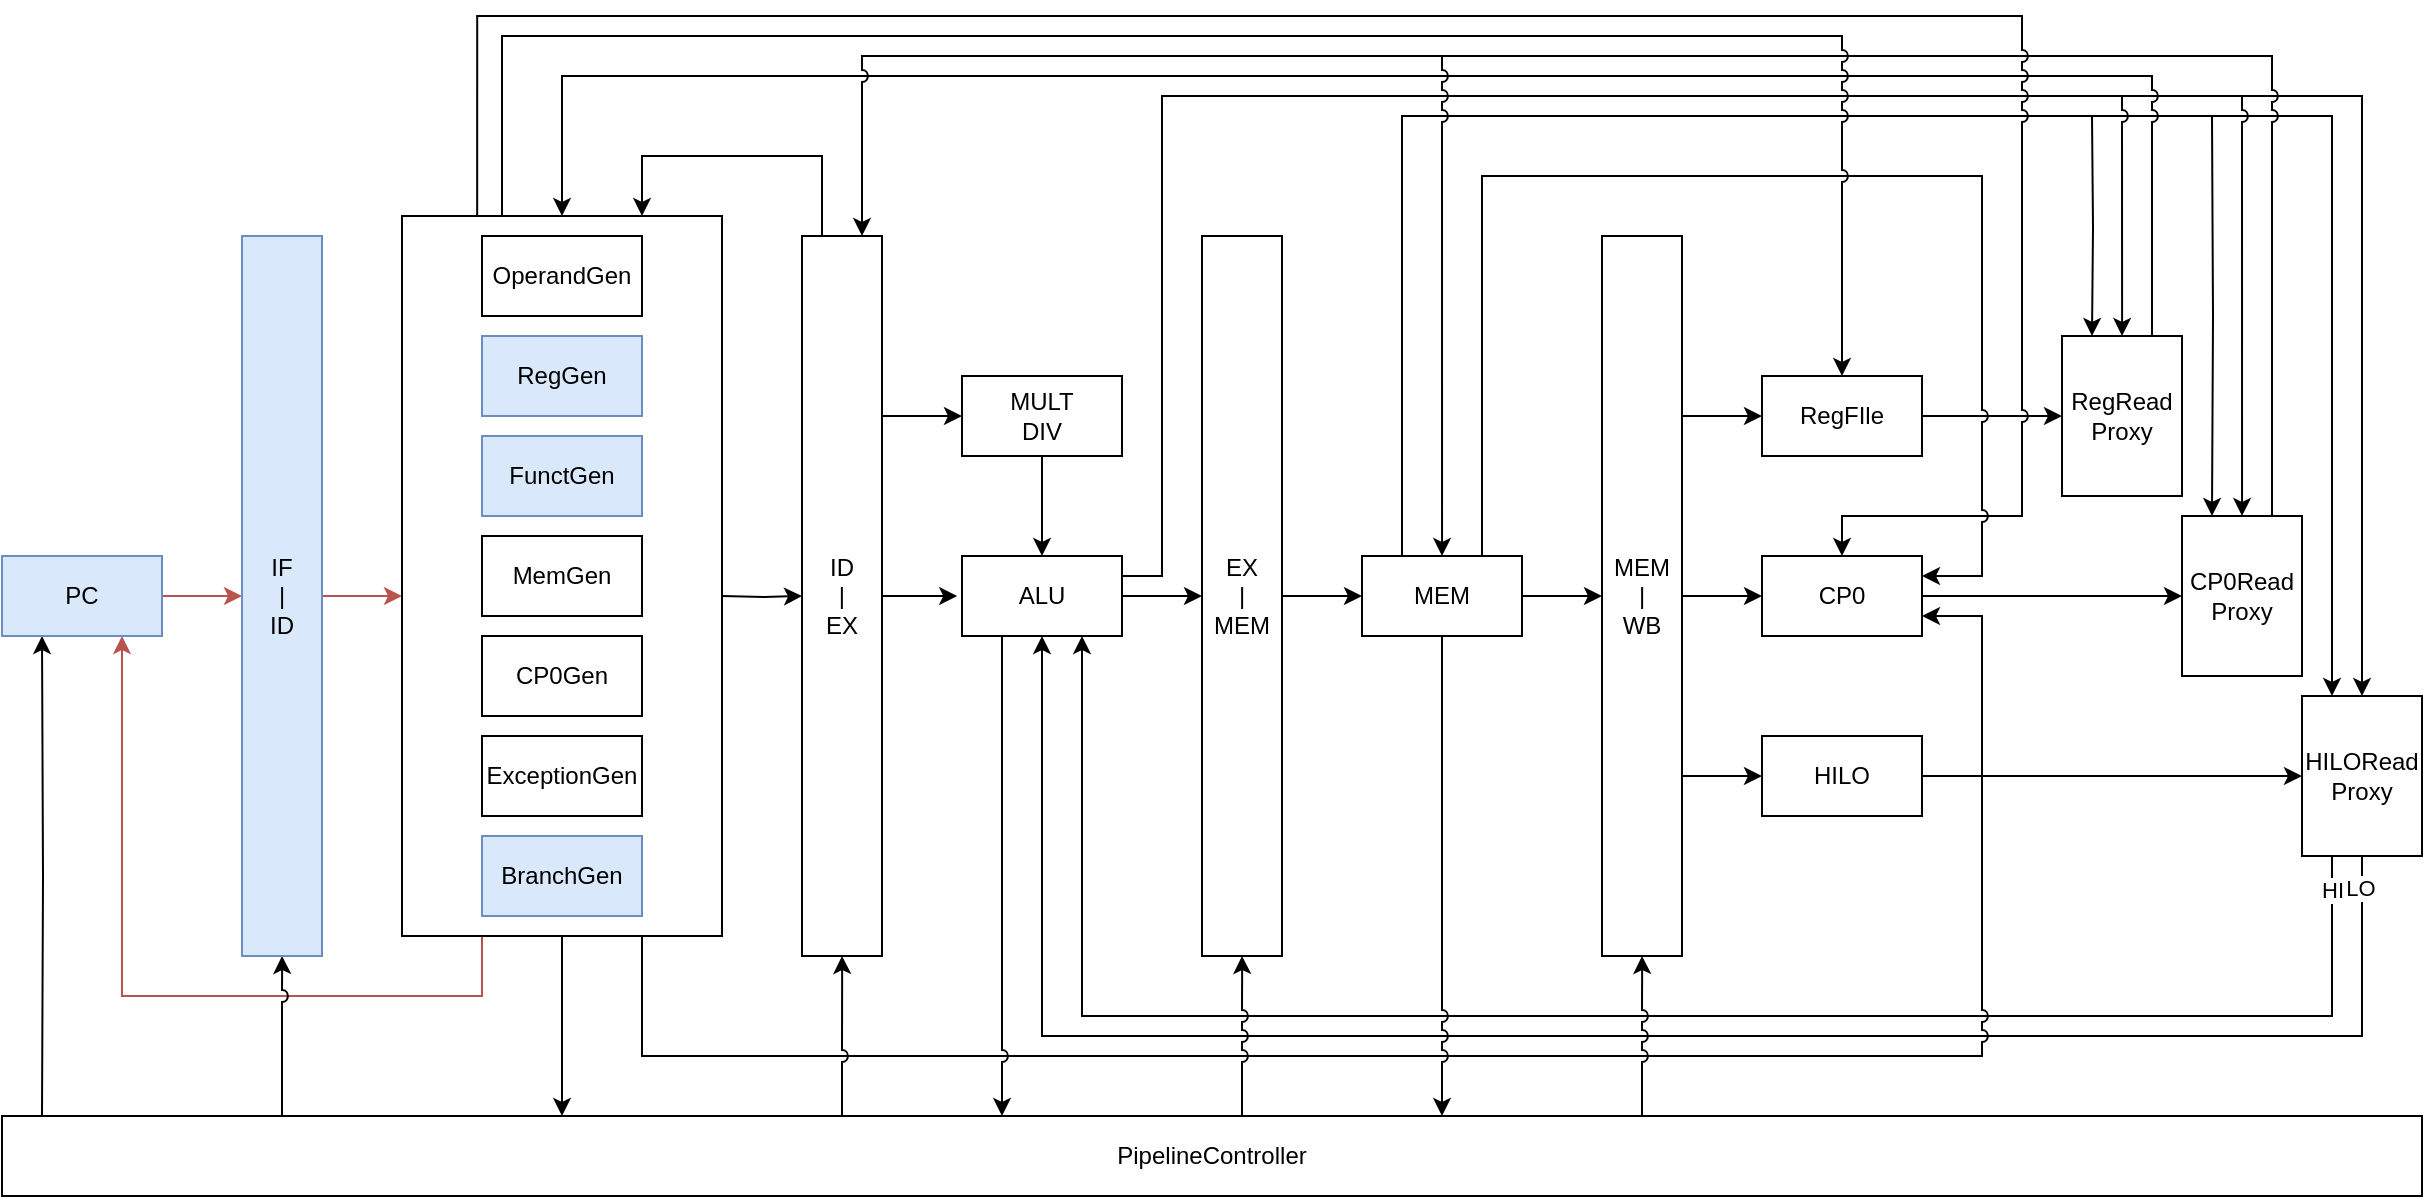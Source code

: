 <mxfile version="14.4.3" type="github">
  <diagram id="Vwi1EXBxK2TPIhp4Lb0i" name="Page-1">
    <mxGraphModel dx="884" dy="743" grid="1" gridSize="10" guides="1" tooltips="1" connect="1" arrows="1" fold="1" page="1" pageScale="1" pageWidth="1654" pageHeight="1169" math="0" shadow="0">
      <root>
        <mxCell id="0" />
        <mxCell id="1" parent="0" />
        <mxCell id="5gjrMnYh9Ee4sZ9mC4aX-1" value="" style="endArrow=none;html=1;" edge="1" parent="1">
          <mxGeometry width="50" height="50" relative="1" as="geometry">
            <mxPoint x="1400" y="270" as="sourcePoint" />
            <mxPoint x="1460" y="270" as="targetPoint" />
          </mxGeometry>
        </mxCell>
        <mxCell id="5gjrMnYh9Ee4sZ9mC4aX-2" value="" style="endArrow=none;html=1;" edge="1" parent="1">
          <mxGeometry width="50" height="50" relative="1" as="geometry">
            <mxPoint x="1385" y="280" as="sourcePoint" />
            <mxPoint x="1445" y="280" as="targetPoint" />
          </mxGeometry>
        </mxCell>
        <mxCell id="5gjrMnYh9Ee4sZ9mC4aX-3" value="" style="endArrow=none;html=1;exitX=1;exitY=0.25;exitDx=0;exitDy=0;jumpStyle=arc;rounded=0;" edge="1" parent="1" source="5gjrMnYh9Ee4sZ9mC4aX-39">
          <mxGeometry width="50" height="50" relative="1" as="geometry">
            <mxPoint x="900" y="380" as="sourcePoint" />
            <mxPoint x="1401.333" y="270" as="targetPoint" />
            <Array as="points">
              <mxPoint x="920" y="510" />
              <mxPoint x="920" y="270" />
            </Array>
          </mxGeometry>
        </mxCell>
        <mxCell id="5gjrMnYh9Ee4sZ9mC4aX-4" value="" style="endArrow=none;html=1;exitX=0.25;exitY=0;exitDx=0;exitDy=0;rounded=0;" edge="1" parent="1" source="5gjrMnYh9Ee4sZ9mC4aX-42">
          <mxGeometry width="50" height="50" relative="1" as="geometry">
            <mxPoint x="1035" y="500" as="sourcePoint" />
            <mxPoint x="1385" y="280" as="targetPoint" />
            <Array as="points">
              <mxPoint x="1040" y="280" />
            </Array>
          </mxGeometry>
        </mxCell>
        <mxCell id="5gjrMnYh9Ee4sZ9mC4aX-5" style="edgeStyle=orthogonalEdgeStyle;rounded=0;orthogonalLoop=1;jettySize=auto;html=1;exitX=0.5;exitY=1;exitDx=0;exitDy=0;entryX=0.5;entryY=1;entryDx=0;entryDy=0;" edge="1" parent="1" source="5gjrMnYh9Ee4sZ9mC4aX-53" target="5gjrMnYh9Ee4sZ9mC4aX-39">
          <mxGeometry relative="1" as="geometry">
            <Array as="points">
              <mxPoint x="1520" y="740" />
              <mxPoint x="860" y="740" />
            </Array>
          </mxGeometry>
        </mxCell>
        <mxCell id="5gjrMnYh9Ee4sZ9mC4aX-6" value="LO" style="edgeLabel;html=1;align=center;verticalAlign=middle;resizable=0;points=[];" vertex="1" connectable="0" parent="5gjrMnYh9Ee4sZ9mC4aX-5">
          <mxGeometry x="-0.967" y="-1" relative="1" as="geometry">
            <mxPoint as="offset" />
          </mxGeometry>
        </mxCell>
        <mxCell id="5gjrMnYh9Ee4sZ9mC4aX-7" style="edgeStyle=orthogonalEdgeStyle;rounded=0;orthogonalLoop=1;jettySize=auto;html=1;exitX=0.25;exitY=1;exitDx=0;exitDy=0;entryX=0.75;entryY=1;entryDx=0;entryDy=0;" edge="1" parent="1" source="5gjrMnYh9Ee4sZ9mC4aX-53" target="5gjrMnYh9Ee4sZ9mC4aX-39">
          <mxGeometry relative="1" as="geometry">
            <Array as="points">
              <mxPoint x="1505" y="730" />
              <mxPoint x="880" y="730" />
            </Array>
          </mxGeometry>
        </mxCell>
        <mxCell id="5gjrMnYh9Ee4sZ9mC4aX-8" value="HI" style="edgeLabel;html=1;align=center;verticalAlign=middle;resizable=0;points=[];" vertex="1" connectable="0" parent="5gjrMnYh9Ee4sZ9mC4aX-7">
          <mxGeometry x="-0.962" relative="1" as="geometry">
            <mxPoint as="offset" />
          </mxGeometry>
        </mxCell>
        <mxCell id="5gjrMnYh9Ee4sZ9mC4aX-9" style="edgeStyle=orthogonalEdgeStyle;rounded=0;orthogonalLoop=1;jettySize=auto;html=1;entryX=0.75;entryY=1;entryDx=0;entryDy=0;fillColor=#f8cecc;strokeColor=#b85450;" edge="1" parent="1" source="5gjrMnYh9Ee4sZ9mC4aX-59" target="5gjrMnYh9Ee4sZ9mC4aX-16">
          <mxGeometry relative="1" as="geometry">
            <Array as="points">
              <mxPoint x="580" y="720" />
              <mxPoint x="400" y="720" />
            </Array>
            <mxPoint x="560" y="710" as="sourcePoint" />
          </mxGeometry>
        </mxCell>
        <mxCell id="5gjrMnYh9Ee4sZ9mC4aX-10" style="edgeStyle=orthogonalEdgeStyle;rounded=0;orthogonalLoop=1;jettySize=auto;html=1;entryX=1;entryY=0.75;entryDx=0;entryDy=0;jumpStyle=arc;" edge="1" parent="1" source="5gjrMnYh9Ee4sZ9mC4aX-59" target="5gjrMnYh9Ee4sZ9mC4aX-46">
          <mxGeometry relative="1" as="geometry">
            <Array as="points">
              <mxPoint x="660" y="750" />
              <mxPoint x="1330" y="750" />
              <mxPoint x="1330" y="530" />
            </Array>
            <mxPoint x="680" y="730" as="sourcePoint" />
          </mxGeometry>
        </mxCell>
        <mxCell id="5gjrMnYh9Ee4sZ9mC4aX-11" style="edgeStyle=orthogonalEdgeStyle;rounded=0;orthogonalLoop=1;jettySize=auto;html=1;jumpStyle=arc;" edge="1" parent="1" target="5gjrMnYh9Ee4sZ9mC4aX-53">
          <mxGeometry relative="1" as="geometry">
            <Array as="points">
              <mxPoint x="1520" y="270" />
            </Array>
            <mxPoint x="1460" y="270" as="sourcePoint" />
          </mxGeometry>
        </mxCell>
        <mxCell id="5gjrMnYh9Ee4sZ9mC4aX-12" style="edgeStyle=orthogonalEdgeStyle;rounded=0;orthogonalLoop=1;jettySize=auto;html=1;entryX=0.25;entryY=0;entryDx=0;entryDy=0;endFill=1;snapToPoint=0;" edge="1" parent="1" target="5gjrMnYh9Ee4sZ9mC4aX-53">
          <mxGeometry relative="1" as="geometry">
            <Array as="points">
              <mxPoint x="1505" y="280" />
            </Array>
            <mxPoint x="1445" y="280" as="sourcePoint" />
          </mxGeometry>
        </mxCell>
        <mxCell id="5gjrMnYh9Ee4sZ9mC4aX-13" value="PipelineController" style="rounded=0;whiteSpace=wrap;html=1;direction=south;" vertex="1" parent="1">
          <mxGeometry x="340" y="780" width="1210" height="40" as="geometry" />
        </mxCell>
        <mxCell id="5gjrMnYh9Ee4sZ9mC4aX-14" style="edgeStyle=orthogonalEdgeStyle;rounded=0;orthogonalLoop=1;jettySize=auto;html=1;exitX=1;exitY=0.5;exitDx=0;exitDy=0;fillColor=#f8cecc;strokeColor=#b85450;" edge="1" parent="1" source="5gjrMnYh9Ee4sZ9mC4aX-16" target="5gjrMnYh9Ee4sZ9mC4aX-19">
          <mxGeometry relative="1" as="geometry" />
        </mxCell>
        <mxCell id="5gjrMnYh9Ee4sZ9mC4aX-15" style="edgeStyle=orthogonalEdgeStyle;rounded=0;orthogonalLoop=1;jettySize=auto;html=1;entryX=0.25;entryY=1;entryDx=0;entryDy=0;" edge="1" parent="1" target="5gjrMnYh9Ee4sZ9mC4aX-16">
          <mxGeometry relative="1" as="geometry">
            <mxPoint x="360" y="780" as="sourcePoint" />
          </mxGeometry>
        </mxCell>
        <mxCell id="5gjrMnYh9Ee4sZ9mC4aX-16" value="PC" style="rounded=0;whiteSpace=wrap;html=1;fillColor=#dae8fc;strokeColor=#6c8ebf;" vertex="1" parent="1">
          <mxGeometry x="340" y="500" width="80" height="40" as="geometry" />
        </mxCell>
        <mxCell id="5gjrMnYh9Ee4sZ9mC4aX-17" style="edgeStyle=orthogonalEdgeStyle;rounded=0;orthogonalLoop=1;jettySize=auto;html=1;exitX=1;exitY=0.5;exitDx=0;exitDy=0;entryX=0;entryY=0.5;entryDx=0;entryDy=0;fillColor=#f8cecc;strokeColor=#b85450;" edge="1" parent="1" source="5gjrMnYh9Ee4sZ9mC4aX-19">
          <mxGeometry relative="1" as="geometry">
            <mxPoint x="540" y="520" as="targetPoint" />
          </mxGeometry>
        </mxCell>
        <mxCell id="5gjrMnYh9Ee4sZ9mC4aX-18" style="edgeStyle=orthogonalEdgeStyle;rounded=0;orthogonalLoop=1;jettySize=auto;html=1;entryX=0.5;entryY=1;entryDx=0;entryDy=0;jumpStyle=arc;" edge="1" parent="1" target="5gjrMnYh9Ee4sZ9mC4aX-19">
          <mxGeometry relative="1" as="geometry">
            <mxPoint x="480" y="780" as="sourcePoint" />
          </mxGeometry>
        </mxCell>
        <mxCell id="5gjrMnYh9Ee4sZ9mC4aX-19" value="IF&lt;br&gt;|&lt;br&gt;ID" style="rounded=0;whiteSpace=wrap;html=1;fillColor=#dae8fc;strokeColor=#6c8ebf;" vertex="1" parent="1">
          <mxGeometry x="460" y="340" width="40" height="360" as="geometry" />
        </mxCell>
        <mxCell id="5gjrMnYh9Ee4sZ9mC4aX-20" style="edgeStyle=orthogonalEdgeStyle;rounded=0;orthogonalLoop=1;jettySize=auto;html=1;exitX=1;exitY=0.25;exitDx=0;exitDy=0;entryX=0;entryY=0.5;entryDx=0;entryDy=0;" edge="1" parent="1" source="5gjrMnYh9Ee4sZ9mC4aX-24" target="5gjrMnYh9Ee4sZ9mC4aX-36">
          <mxGeometry relative="1" as="geometry" />
        </mxCell>
        <mxCell id="5gjrMnYh9Ee4sZ9mC4aX-21" style="edgeStyle=orthogonalEdgeStyle;rounded=0;orthogonalLoop=1;jettySize=auto;html=1;exitX=1;exitY=0.5;exitDx=0;exitDy=0;entryX=-0.03;entryY=0.482;entryDx=0;entryDy=0;entryPerimeter=0;" edge="1" parent="1" source="5gjrMnYh9Ee4sZ9mC4aX-24" target="5gjrMnYh9Ee4sZ9mC4aX-39">
          <mxGeometry relative="1" as="geometry" />
        </mxCell>
        <mxCell id="5gjrMnYh9Ee4sZ9mC4aX-22" style="edgeStyle=orthogonalEdgeStyle;rounded=0;orthogonalLoop=1;jettySize=auto;html=1;entryX=0.5;entryY=1;entryDx=0;entryDy=0;jumpStyle=arc;" edge="1" parent="1" target="5gjrMnYh9Ee4sZ9mC4aX-24">
          <mxGeometry relative="1" as="geometry">
            <mxPoint x="760" y="780" as="sourcePoint" />
          </mxGeometry>
        </mxCell>
        <mxCell id="5gjrMnYh9Ee4sZ9mC4aX-23" style="edgeStyle=orthogonalEdgeStyle;rounded=0;orthogonalLoop=1;jettySize=auto;html=1;exitX=0.25;exitY=0;exitDx=0;exitDy=0;entryX=0.75;entryY=0;entryDx=0;entryDy=0;" edge="1" parent="1" source="5gjrMnYh9Ee4sZ9mC4aX-24" target="5gjrMnYh9Ee4sZ9mC4aX-59">
          <mxGeometry relative="1" as="geometry">
            <Array as="points">
              <mxPoint x="750" y="300" />
              <mxPoint x="660" y="300" />
            </Array>
            <mxPoint x="680" y="300" as="targetPoint" />
          </mxGeometry>
        </mxCell>
        <mxCell id="5gjrMnYh9Ee4sZ9mC4aX-24" value="ID&lt;br&gt;|&lt;br&gt;EX" style="rounded=0;whiteSpace=wrap;html=1;" vertex="1" parent="1">
          <mxGeometry x="740" y="340" width="40" height="360" as="geometry" />
        </mxCell>
        <mxCell id="5gjrMnYh9Ee4sZ9mC4aX-25" style="edgeStyle=orthogonalEdgeStyle;rounded=0;orthogonalLoop=1;jettySize=auto;html=1;exitX=1;exitY=0.5;exitDx=0;exitDy=0;entryX=0;entryY=0.5;entryDx=0;entryDy=0;" edge="1" parent="1" source="5gjrMnYh9Ee4sZ9mC4aX-27" target="5gjrMnYh9Ee4sZ9mC4aX-42">
          <mxGeometry relative="1" as="geometry" />
        </mxCell>
        <mxCell id="5gjrMnYh9Ee4sZ9mC4aX-26" style="edgeStyle=orthogonalEdgeStyle;rounded=0;orthogonalLoop=1;jettySize=auto;html=1;entryX=0.5;entryY=1;entryDx=0;entryDy=0;jumpStyle=arc;" edge="1" parent="1" target="5gjrMnYh9Ee4sZ9mC4aX-27">
          <mxGeometry relative="1" as="geometry">
            <mxPoint x="960" y="780" as="sourcePoint" />
          </mxGeometry>
        </mxCell>
        <mxCell id="5gjrMnYh9Ee4sZ9mC4aX-27" value="EX&lt;br&gt;|&lt;br&gt;MEM" style="rounded=0;whiteSpace=wrap;html=1;" vertex="1" parent="1">
          <mxGeometry x="940" y="340" width="40" height="360" as="geometry" />
        </mxCell>
        <mxCell id="5gjrMnYh9Ee4sZ9mC4aX-28" style="edgeStyle=orthogonalEdgeStyle;rounded=0;orthogonalLoop=1;jettySize=auto;html=1;exitX=1;exitY=0.5;exitDx=0;exitDy=0;entryX=0;entryY=0.5;entryDx=0;entryDy=0;" edge="1" parent="1" source="5gjrMnYh9Ee4sZ9mC4aX-32" target="5gjrMnYh9Ee4sZ9mC4aX-46">
          <mxGeometry relative="1" as="geometry" />
        </mxCell>
        <mxCell id="5gjrMnYh9Ee4sZ9mC4aX-29" style="edgeStyle=orthogonalEdgeStyle;rounded=0;orthogonalLoop=1;jettySize=auto;html=1;exitX=1;exitY=0.25;exitDx=0;exitDy=0;entryX=0;entryY=0.5;entryDx=0;entryDy=0;" edge="1" parent="1" source="5gjrMnYh9Ee4sZ9mC4aX-32" target="5gjrMnYh9Ee4sZ9mC4aX-44">
          <mxGeometry relative="1" as="geometry" />
        </mxCell>
        <mxCell id="5gjrMnYh9Ee4sZ9mC4aX-30" style="edgeStyle=orthogonalEdgeStyle;rounded=0;orthogonalLoop=1;jettySize=auto;html=1;exitX=1;exitY=0.75;exitDx=0;exitDy=0;entryX=0;entryY=0.5;entryDx=0;entryDy=0;" edge="1" parent="1" source="5gjrMnYh9Ee4sZ9mC4aX-32" target="5gjrMnYh9Ee4sZ9mC4aX-48">
          <mxGeometry relative="1" as="geometry" />
        </mxCell>
        <mxCell id="5gjrMnYh9Ee4sZ9mC4aX-31" style="edgeStyle=orthogonalEdgeStyle;rounded=0;orthogonalLoop=1;jettySize=auto;html=1;entryX=0.5;entryY=1;entryDx=0;entryDy=0;jumpStyle=arc;" edge="1" parent="1" target="5gjrMnYh9Ee4sZ9mC4aX-32">
          <mxGeometry relative="1" as="geometry">
            <mxPoint x="1160" y="780" as="sourcePoint" />
          </mxGeometry>
        </mxCell>
        <mxCell id="5gjrMnYh9Ee4sZ9mC4aX-32" value="MEM&lt;br&gt;|&lt;br&gt;WB" style="rounded=0;whiteSpace=wrap;html=1;" vertex="1" parent="1">
          <mxGeometry x="1140" y="340" width="40" height="360" as="geometry" />
        </mxCell>
        <mxCell id="5gjrMnYh9Ee4sZ9mC4aX-33" style="edgeStyle=orthogonalEdgeStyle;rounded=0;orthogonalLoop=1;jettySize=auto;html=1;exitX=1;exitY=0.5;exitDx=0;exitDy=0;entryX=0;entryY=0.5;entryDx=0;entryDy=0;" edge="1" parent="1" target="5gjrMnYh9Ee4sZ9mC4aX-24">
          <mxGeometry relative="1" as="geometry">
            <mxPoint x="700" y="520" as="sourcePoint" />
          </mxGeometry>
        </mxCell>
        <mxCell id="5gjrMnYh9Ee4sZ9mC4aX-34" style="edgeStyle=orthogonalEdgeStyle;rounded=0;orthogonalLoop=1;jettySize=auto;html=1;exitX=0.5;exitY=1;exitDx=0;exitDy=0;" edge="1" parent="1" source="5gjrMnYh9Ee4sZ9mC4aX-59">
          <mxGeometry relative="1" as="geometry">
            <mxPoint x="660" y="720" as="sourcePoint" />
            <mxPoint x="620" y="780" as="targetPoint" />
            <Array as="points">
              <mxPoint x="620" y="780" />
            </Array>
          </mxGeometry>
        </mxCell>
        <mxCell id="5gjrMnYh9Ee4sZ9mC4aX-35" style="edgeStyle=orthogonalEdgeStyle;rounded=0;orthogonalLoop=1;jettySize=auto;html=1;exitX=0.5;exitY=1;exitDx=0;exitDy=0;entryX=0.5;entryY=0;entryDx=0;entryDy=0;" edge="1" parent="1" source="5gjrMnYh9Ee4sZ9mC4aX-36" target="5gjrMnYh9Ee4sZ9mC4aX-39">
          <mxGeometry relative="1" as="geometry" />
        </mxCell>
        <mxCell id="5gjrMnYh9Ee4sZ9mC4aX-36" value="MULT&lt;br&gt;DIV" style="rounded=0;whiteSpace=wrap;html=1;" vertex="1" parent="1">
          <mxGeometry x="820" y="410" width="80" height="40" as="geometry" />
        </mxCell>
        <mxCell id="5gjrMnYh9Ee4sZ9mC4aX-37" style="edgeStyle=orthogonalEdgeStyle;rounded=0;orthogonalLoop=1;jettySize=auto;html=1;exitX=1;exitY=0.5;exitDx=0;exitDy=0;entryX=0;entryY=0.5;entryDx=0;entryDy=0;" edge="1" parent="1" source="5gjrMnYh9Ee4sZ9mC4aX-39" target="5gjrMnYh9Ee4sZ9mC4aX-27">
          <mxGeometry relative="1" as="geometry" />
        </mxCell>
        <mxCell id="5gjrMnYh9Ee4sZ9mC4aX-38" style="edgeStyle=orthogonalEdgeStyle;rounded=0;orthogonalLoop=1;jettySize=auto;html=1;exitX=0.25;exitY=1;exitDx=0;exitDy=0;jumpStyle=arc;" edge="1" parent="1" source="5gjrMnYh9Ee4sZ9mC4aX-39">
          <mxGeometry relative="1" as="geometry">
            <mxPoint x="840" y="780" as="targetPoint" />
          </mxGeometry>
        </mxCell>
        <mxCell id="5gjrMnYh9Ee4sZ9mC4aX-39" value="ALU" style="rounded=0;whiteSpace=wrap;html=1;" vertex="1" parent="1">
          <mxGeometry x="820" y="500" width="80" height="40" as="geometry" />
        </mxCell>
        <mxCell id="5gjrMnYh9Ee4sZ9mC4aX-40" style="edgeStyle=orthogonalEdgeStyle;rounded=0;orthogonalLoop=1;jettySize=auto;html=1;exitX=1;exitY=0.5;exitDx=0;exitDy=0;entryX=0;entryY=0.5;entryDx=0;entryDy=0;" edge="1" parent="1" source="5gjrMnYh9Ee4sZ9mC4aX-42" target="5gjrMnYh9Ee4sZ9mC4aX-32">
          <mxGeometry relative="1" as="geometry" />
        </mxCell>
        <mxCell id="5gjrMnYh9Ee4sZ9mC4aX-41" style="edgeStyle=orthogonalEdgeStyle;rounded=0;orthogonalLoop=1;jettySize=auto;html=1;exitX=0.5;exitY=1;exitDx=0;exitDy=0;jumpStyle=arc;" edge="1" parent="1" source="5gjrMnYh9Ee4sZ9mC4aX-42">
          <mxGeometry relative="1" as="geometry">
            <mxPoint x="1060" y="780" as="targetPoint" />
          </mxGeometry>
        </mxCell>
        <mxCell id="5gjrMnYh9Ee4sZ9mC4aX-42" value="MEM" style="rounded=0;whiteSpace=wrap;html=1;" vertex="1" parent="1">
          <mxGeometry x="1020" y="500" width="80" height="40" as="geometry" />
        </mxCell>
        <mxCell id="5gjrMnYh9Ee4sZ9mC4aX-43" style="edgeStyle=orthogonalEdgeStyle;rounded=0;orthogonalLoop=1;jettySize=auto;html=1;exitX=1;exitY=0.5;exitDx=0;exitDy=0;entryX=0;entryY=0.5;entryDx=0;entryDy=0;" edge="1" parent="1" source="5gjrMnYh9Ee4sZ9mC4aX-44" target="5gjrMnYh9Ee4sZ9mC4aX-50">
          <mxGeometry relative="1" as="geometry" />
        </mxCell>
        <mxCell id="5gjrMnYh9Ee4sZ9mC4aX-44" value="RegFIle" style="rounded=0;whiteSpace=wrap;html=1;" vertex="1" parent="1">
          <mxGeometry x="1220" y="410" width="80" height="40" as="geometry" />
        </mxCell>
        <mxCell id="5gjrMnYh9Ee4sZ9mC4aX-45" style="edgeStyle=orthogonalEdgeStyle;rounded=0;orthogonalLoop=1;jettySize=auto;html=1;exitX=1;exitY=0.5;exitDx=0;exitDy=0;entryX=0;entryY=0.5;entryDx=0;entryDy=0;" edge="1" parent="1" source="5gjrMnYh9Ee4sZ9mC4aX-46" target="5gjrMnYh9Ee4sZ9mC4aX-52">
          <mxGeometry relative="1" as="geometry" />
        </mxCell>
        <mxCell id="5gjrMnYh9Ee4sZ9mC4aX-46" value="CP0" style="rounded=0;whiteSpace=wrap;html=1;" vertex="1" parent="1">
          <mxGeometry x="1220" y="500" width="80" height="40" as="geometry" />
        </mxCell>
        <mxCell id="5gjrMnYh9Ee4sZ9mC4aX-47" style="edgeStyle=orthogonalEdgeStyle;rounded=0;orthogonalLoop=1;jettySize=auto;html=1;exitX=1;exitY=0.5;exitDx=0;exitDy=0;entryX=0;entryY=0.5;entryDx=0;entryDy=0;" edge="1" parent="1" source="5gjrMnYh9Ee4sZ9mC4aX-48" target="5gjrMnYh9Ee4sZ9mC4aX-53">
          <mxGeometry relative="1" as="geometry" />
        </mxCell>
        <mxCell id="5gjrMnYh9Ee4sZ9mC4aX-48" value="HILO" style="rounded=0;whiteSpace=wrap;html=1;" vertex="1" parent="1">
          <mxGeometry x="1220" y="590" width="80" height="40" as="geometry" />
        </mxCell>
        <mxCell id="5gjrMnYh9Ee4sZ9mC4aX-49" style="edgeStyle=orthogonalEdgeStyle;rounded=0;orthogonalLoop=1;jettySize=auto;html=1;exitX=0.25;exitY=0;exitDx=0;exitDy=0;entryX=0.25;entryY=0;entryDx=0;entryDy=0;" edge="1" parent="1" target="5gjrMnYh9Ee4sZ9mC4aX-50">
          <mxGeometry relative="1" as="geometry">
            <mxPoint x="1385" y="280" as="sourcePoint" />
          </mxGeometry>
        </mxCell>
        <mxCell id="5gjrMnYh9Ee4sZ9mC4aX-50" value="RegRead&lt;br&gt;Proxy" style="rounded=0;whiteSpace=wrap;html=1;" vertex="1" parent="1">
          <mxGeometry x="1370" y="390" width="60" height="80" as="geometry" />
        </mxCell>
        <mxCell id="5gjrMnYh9Ee4sZ9mC4aX-51" style="edgeStyle=orthogonalEdgeStyle;rounded=0;orthogonalLoop=1;jettySize=auto;html=1;exitX=0.25;exitY=0;exitDx=0;exitDy=0;entryX=0.25;entryY=0;entryDx=0;entryDy=0;" edge="1" parent="1" target="5gjrMnYh9Ee4sZ9mC4aX-52">
          <mxGeometry relative="1" as="geometry">
            <mxPoint x="1445" y="280" as="sourcePoint" />
          </mxGeometry>
        </mxCell>
        <mxCell id="5gjrMnYh9Ee4sZ9mC4aX-52" value="CP0Read&lt;br&gt;Proxy" style="rounded=0;whiteSpace=wrap;html=1;" vertex="1" parent="1">
          <mxGeometry x="1430" y="480" width="60" height="80" as="geometry" />
        </mxCell>
        <mxCell id="5gjrMnYh9Ee4sZ9mC4aX-53" value="HILORead&lt;br&gt;Proxy" style="rounded=0;whiteSpace=wrap;html=1;" vertex="1" parent="1">
          <mxGeometry x="1490" y="570" width="60" height="80" as="geometry" />
        </mxCell>
        <mxCell id="5gjrMnYh9Ee4sZ9mC4aX-54" style="edgeStyle=orthogonalEdgeStyle;rounded=0;orthogonalLoop=1;jettySize=auto;html=1;exitX=0.5;exitY=0;exitDx=0;exitDy=0;entryX=0.5;entryY=0;entryDx=0;entryDy=0;jumpStyle=arc;" edge="1" parent="1" target="5gjrMnYh9Ee4sZ9mC4aX-50">
          <mxGeometry relative="1" as="geometry">
            <mxPoint x="1400" y="270" as="sourcePoint" />
          </mxGeometry>
        </mxCell>
        <mxCell id="5gjrMnYh9Ee4sZ9mC4aX-55" style="edgeStyle=orthogonalEdgeStyle;rounded=0;orthogonalLoop=1;jettySize=auto;html=1;exitX=0.5;exitY=0;exitDx=0;exitDy=0;entryX=0.5;entryY=0;entryDx=0;entryDy=0;jumpStyle=arc;" edge="1" parent="1" target="5gjrMnYh9Ee4sZ9mC4aX-52">
          <mxGeometry relative="1" as="geometry">
            <mxPoint x="1460" y="270" as="sourcePoint" />
          </mxGeometry>
        </mxCell>
        <mxCell id="5gjrMnYh9Ee4sZ9mC4aX-56" style="edgeStyle=orthogonalEdgeStyle;rounded=0;orthogonalLoop=1;jettySize=auto;html=1;exitX=0.75;exitY=0;exitDx=0;exitDy=0;jumpStyle=arc;entryX=0.5;entryY=0;entryDx=0;entryDy=0;" edge="1" parent="1" source="5gjrMnYh9Ee4sZ9mC4aX-50" target="5gjrMnYh9Ee4sZ9mC4aX-59">
          <mxGeometry relative="1" as="geometry">
            <Array as="points">
              <mxPoint x="1415" y="260" />
              <mxPoint x="620" y="260" />
            </Array>
            <mxPoint x="660" y="260" as="targetPoint" />
          </mxGeometry>
        </mxCell>
        <mxCell id="5gjrMnYh9Ee4sZ9mC4aX-57" style="edgeStyle=orthogonalEdgeStyle;rounded=0;orthogonalLoop=1;jettySize=auto;html=1;entryX=0.75;entryY=0;entryDx=0;entryDy=0;jumpStyle=arc;" edge="1" parent="1" target="5gjrMnYh9Ee4sZ9mC4aX-24">
          <mxGeometry relative="1" as="geometry">
            <Array as="points">
              <mxPoint x="770" y="250" />
            </Array>
            <mxPoint x="1060" y="250" as="sourcePoint" />
          </mxGeometry>
        </mxCell>
        <mxCell id="5gjrMnYh9Ee4sZ9mC4aX-58" style="edgeStyle=orthogonalEdgeStyle;rounded=0;orthogonalLoop=1;jettySize=auto;html=1;entryX=0.5;entryY=0;entryDx=0;entryDy=0;jumpStyle=arc;" edge="1" parent="1" target="5gjrMnYh9Ee4sZ9mC4aX-42">
          <mxGeometry relative="1" as="geometry">
            <mxPoint x="1060" y="250" as="sourcePoint" />
          </mxGeometry>
        </mxCell>
        <mxCell id="5gjrMnYh9Ee4sZ9mC4aX-59" value="&lt;blockquote style=&quot;margin: 0 0 0 40px ; border: none ; padding: 0px&quot;&gt;&lt;/blockquote&gt;" style="rounded=0;whiteSpace=wrap;html=1;align=left;" vertex="1" parent="1">
          <mxGeometry x="540" y="330" width="160" height="360" as="geometry" />
        </mxCell>
        <mxCell id="5gjrMnYh9Ee4sZ9mC4aX-60" value="OperandGen" style="rounded=0;whiteSpace=wrap;html=1;" vertex="1" parent="1">
          <mxGeometry x="580" y="340" width="80" height="40" as="geometry" />
        </mxCell>
        <mxCell id="5gjrMnYh9Ee4sZ9mC4aX-61" value="CP0Gen" style="rounded=0;whiteSpace=wrap;html=1;" vertex="1" parent="1">
          <mxGeometry x="580" y="540" width="80" height="40" as="geometry" />
        </mxCell>
        <mxCell id="5gjrMnYh9Ee4sZ9mC4aX-62" value="ExceptionGen" style="rounded=0;whiteSpace=wrap;html=1;" vertex="1" parent="1">
          <mxGeometry x="580" y="590" width="80" height="40" as="geometry" />
        </mxCell>
        <mxCell id="5gjrMnYh9Ee4sZ9mC4aX-63" value="FunctGen" style="rounded=0;whiteSpace=wrap;html=1;fillColor=#dae8fc;strokeColor=#6c8ebf;" vertex="1" parent="1">
          <mxGeometry x="580" y="440" width="80" height="40" as="geometry" />
        </mxCell>
        <mxCell id="5gjrMnYh9Ee4sZ9mC4aX-64" value="MemGen" style="rounded=0;whiteSpace=wrap;html=1;" vertex="1" parent="1">
          <mxGeometry x="580" y="490" width="80" height="40" as="geometry" />
        </mxCell>
        <mxCell id="5gjrMnYh9Ee4sZ9mC4aX-65" value="BranchGen" style="rounded=0;whiteSpace=wrap;html=1;fillColor=#dae8fc;strokeColor=#6c8ebf;" vertex="1" parent="1">
          <mxGeometry x="580" y="640" width="80" height="40" as="geometry" />
        </mxCell>
        <mxCell id="5gjrMnYh9Ee4sZ9mC4aX-66" value="RegGen" style="rounded=0;whiteSpace=wrap;html=1;fillColor=#dae8fc;strokeColor=#6c8ebf;" vertex="1" parent="1">
          <mxGeometry x="580" y="390" width="80" height="40" as="geometry" />
        </mxCell>
        <mxCell id="5gjrMnYh9Ee4sZ9mC4aX-67" style="edgeStyle=orthogonalEdgeStyle;rounded=0;orthogonalLoop=1;jettySize=auto;html=1;exitX=0.5;exitY=1;exitDx=0;exitDy=0;" edge="1" parent="1" source="5gjrMnYh9Ee4sZ9mC4aX-59" target="5gjrMnYh9Ee4sZ9mC4aX-59">
          <mxGeometry x="540" y="330" as="geometry" />
        </mxCell>
        <mxCell id="5gjrMnYh9Ee4sZ9mC4aX-68" value="" style="endArrow=none;html=1;entryX=0.75;entryY=0;entryDx=0;entryDy=0;rounded=0;jumpStyle=arc;" edge="1" parent="1" target="5gjrMnYh9Ee4sZ9mC4aX-52">
          <mxGeometry width="50" height="50" relative="1" as="geometry">
            <mxPoint x="1060" y="250" as="sourcePoint" />
            <mxPoint x="1280" y="470" as="targetPoint" />
            <Array as="points">
              <mxPoint x="1475" y="250" />
            </Array>
          </mxGeometry>
        </mxCell>
        <mxCell id="5gjrMnYh9Ee4sZ9mC4aX-69" style="edgeStyle=orthogonalEdgeStyle;rounded=0;jumpStyle=arc;orthogonalLoop=1;jettySize=auto;html=1;exitX=0.5;exitY=0;exitDx=0;exitDy=0;endFill=1;entryX=0.5;entryY=0;entryDx=0;entryDy=0;" edge="1" parent="1" target="5gjrMnYh9Ee4sZ9mC4aX-46">
          <mxGeometry relative="1" as="geometry">
            <mxPoint x="577.585" y="330" as="sourcePoint" />
            <Array as="points">
              <mxPoint x="578" y="230" />
              <mxPoint x="1350" y="230" />
              <mxPoint x="1350" y="480" />
              <mxPoint x="1260" y="480" />
            </Array>
          </mxGeometry>
        </mxCell>
        <mxCell id="5gjrMnYh9Ee4sZ9mC4aX-70" style="edgeStyle=orthogonalEdgeStyle;rounded=0;orthogonalLoop=1;jettySize=auto;html=1;exitX=0.75;exitY=0;exitDx=0;exitDy=0;entryX=1;entryY=0.25;entryDx=0;entryDy=0;jumpStyle=arc;" edge="1" parent="1" source="5gjrMnYh9Ee4sZ9mC4aX-42" target="5gjrMnYh9Ee4sZ9mC4aX-46">
          <mxGeometry relative="1" as="geometry">
            <Array as="points">
              <mxPoint x="1080" y="310" />
              <mxPoint x="1330" y="310" />
              <mxPoint x="1330" y="510" />
            </Array>
          </mxGeometry>
        </mxCell>
        <mxCell id="5gjrMnYh9Ee4sZ9mC4aX-71" style="edgeStyle=orthogonalEdgeStyle;rounded=0;jumpStyle=arc;orthogonalLoop=1;jettySize=auto;html=1;entryX=0.5;entryY=0;entryDx=0;entryDy=0;endFill=1;" edge="1" parent="1" target="5gjrMnYh9Ee4sZ9mC4aX-44">
          <mxGeometry relative="1" as="geometry">
            <mxPoint x="590" y="330" as="sourcePoint" />
            <Array as="points">
              <mxPoint x="590" y="330" />
              <mxPoint x="590" y="240" />
              <mxPoint x="1260" y="240" />
            </Array>
          </mxGeometry>
        </mxCell>
      </root>
    </mxGraphModel>
  </diagram>
</mxfile>
